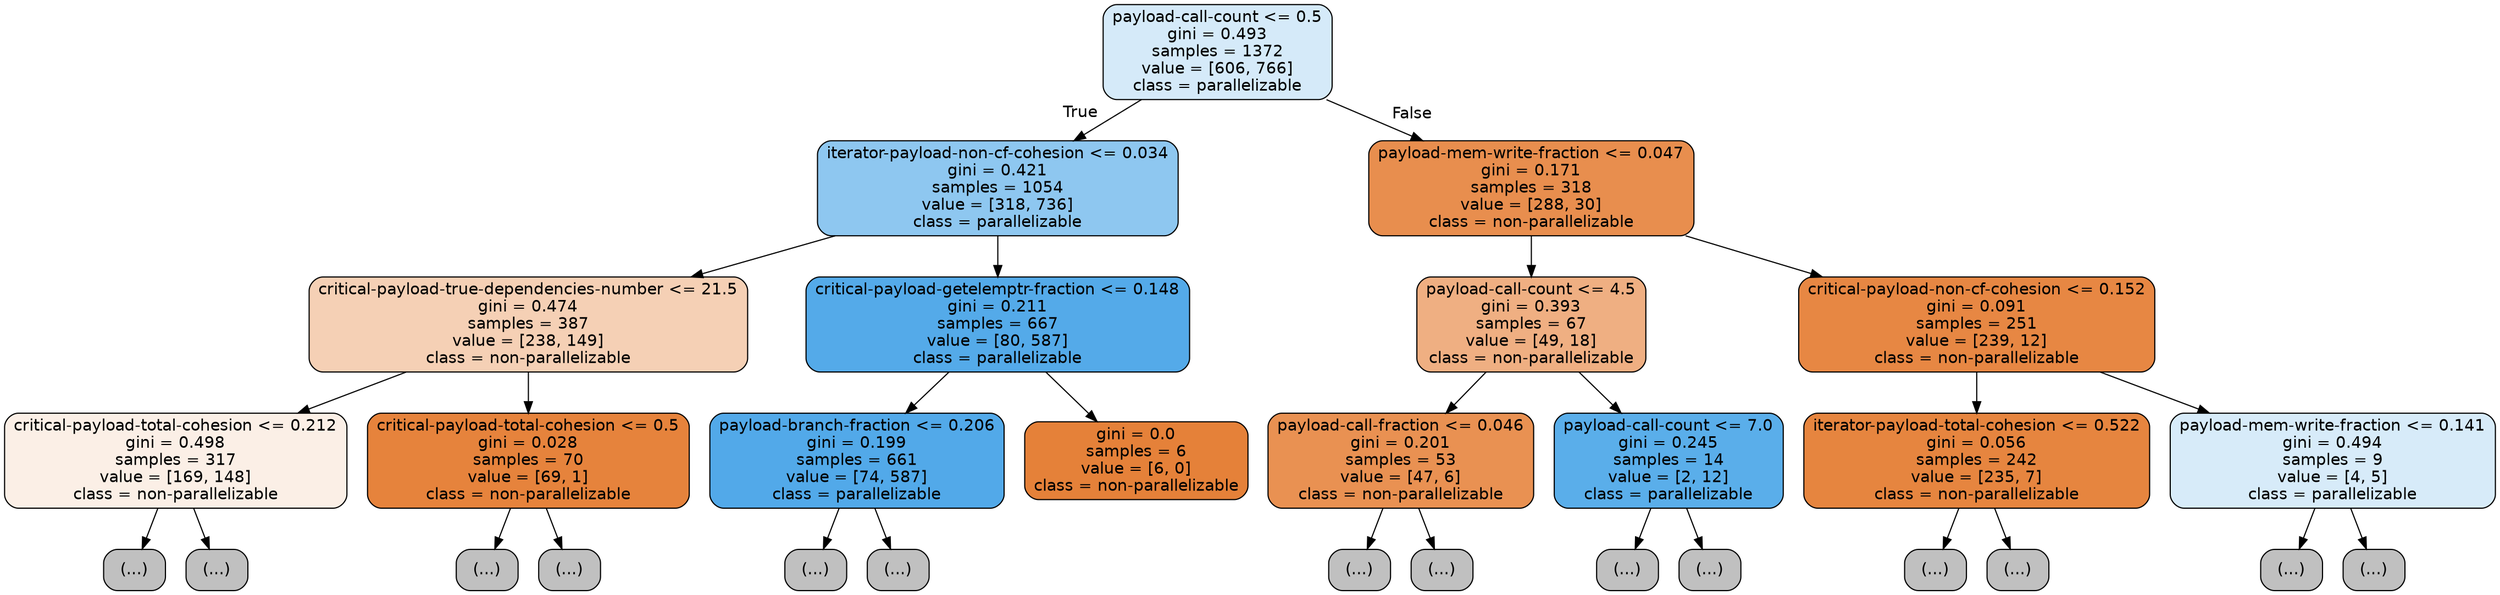 digraph Tree {
node [shape=box, style="filled, rounded", color="black", fontname=helvetica] ;
edge [fontname=helvetica] ;
0 [label="payload-call-count <= 0.5\ngini = 0.493\nsamples = 1372\nvalue = [606, 766]\nclass = parallelizable", fillcolor="#399de535"] ;
1 [label="iterator-payload-non-cf-cohesion <= 0.034\ngini = 0.421\nsamples = 1054\nvalue = [318, 736]\nclass = parallelizable", fillcolor="#399de591"] ;
0 -> 1 [labeldistance=2.5, labelangle=45, headlabel="True"] ;
2 [label="critical-payload-true-dependencies-number <= 21.5\ngini = 0.474\nsamples = 387\nvalue = [238, 149]\nclass = non-parallelizable", fillcolor="#e581395f"] ;
1 -> 2 ;
3 [label="critical-payload-total-cohesion <= 0.212\ngini = 0.498\nsamples = 317\nvalue = [169, 148]\nclass = non-parallelizable", fillcolor="#e5813920"] ;
2 -> 3 ;
4 [label="(...)", fillcolor="#C0C0C0"] ;
3 -> 4 ;
39 [label="(...)", fillcolor="#C0C0C0"] ;
3 -> 39 ;
82 [label="critical-payload-total-cohesion <= 0.5\ngini = 0.028\nsamples = 70\nvalue = [69, 1]\nclass = non-parallelizable", fillcolor="#e58139fb"] ;
2 -> 82 ;
83 [label="(...)", fillcolor="#C0C0C0"] ;
82 -> 83 ;
84 [label="(...)", fillcolor="#C0C0C0"] ;
82 -> 84 ;
87 [label="critical-payload-getelemptr-fraction <= 0.148\ngini = 0.211\nsamples = 667\nvalue = [80, 587]\nclass = parallelizable", fillcolor="#399de5dc"] ;
1 -> 87 ;
88 [label="payload-branch-fraction <= 0.206\ngini = 0.199\nsamples = 661\nvalue = [74, 587]\nclass = parallelizable", fillcolor="#399de5df"] ;
87 -> 88 ;
89 [label="(...)", fillcolor="#C0C0C0"] ;
88 -> 89 ;
160 [label="(...)", fillcolor="#C0C0C0"] ;
88 -> 160 ;
187 [label="gini = 0.0\nsamples = 6\nvalue = [6, 0]\nclass = non-parallelizable", fillcolor="#e58139ff"] ;
87 -> 187 ;
188 [label="payload-mem-write-fraction <= 0.047\ngini = 0.171\nsamples = 318\nvalue = [288, 30]\nclass = non-parallelizable", fillcolor="#e58139e4"] ;
0 -> 188 [labeldistance=2.5, labelangle=-45, headlabel="False"] ;
189 [label="payload-call-count <= 4.5\ngini = 0.393\nsamples = 67\nvalue = [49, 18]\nclass = non-parallelizable", fillcolor="#e58139a1"] ;
188 -> 189 ;
190 [label="payload-call-fraction <= 0.046\ngini = 0.201\nsamples = 53\nvalue = [47, 6]\nclass = non-parallelizable", fillcolor="#e58139de"] ;
189 -> 190 ;
191 [label="(...)", fillcolor="#C0C0C0"] ;
190 -> 191 ;
200 [label="(...)", fillcolor="#C0C0C0"] ;
190 -> 200 ;
201 [label="payload-call-count <= 7.0\ngini = 0.245\nsamples = 14\nvalue = [2, 12]\nclass = parallelizable", fillcolor="#399de5d4"] ;
189 -> 201 ;
202 [label="(...)", fillcolor="#C0C0C0"] ;
201 -> 202 ;
203 [label="(...)", fillcolor="#C0C0C0"] ;
201 -> 203 ;
204 [label="critical-payload-non-cf-cohesion <= 0.152\ngini = 0.091\nsamples = 251\nvalue = [239, 12]\nclass = non-parallelizable", fillcolor="#e58139f2"] ;
188 -> 204 ;
205 [label="iterator-payload-total-cohesion <= 0.522\ngini = 0.056\nsamples = 242\nvalue = [235, 7]\nclass = non-parallelizable", fillcolor="#e58139f7"] ;
204 -> 205 ;
206 [label="(...)", fillcolor="#C0C0C0"] ;
205 -> 206 ;
219 [label="(...)", fillcolor="#C0C0C0"] ;
205 -> 219 ;
222 [label="payload-mem-write-fraction <= 0.141\ngini = 0.494\nsamples = 9\nvalue = [4, 5]\nclass = parallelizable", fillcolor="#399de533"] ;
204 -> 222 ;
223 [label="(...)", fillcolor="#C0C0C0"] ;
222 -> 223 ;
224 [label="(...)", fillcolor="#C0C0C0"] ;
222 -> 224 ;
}